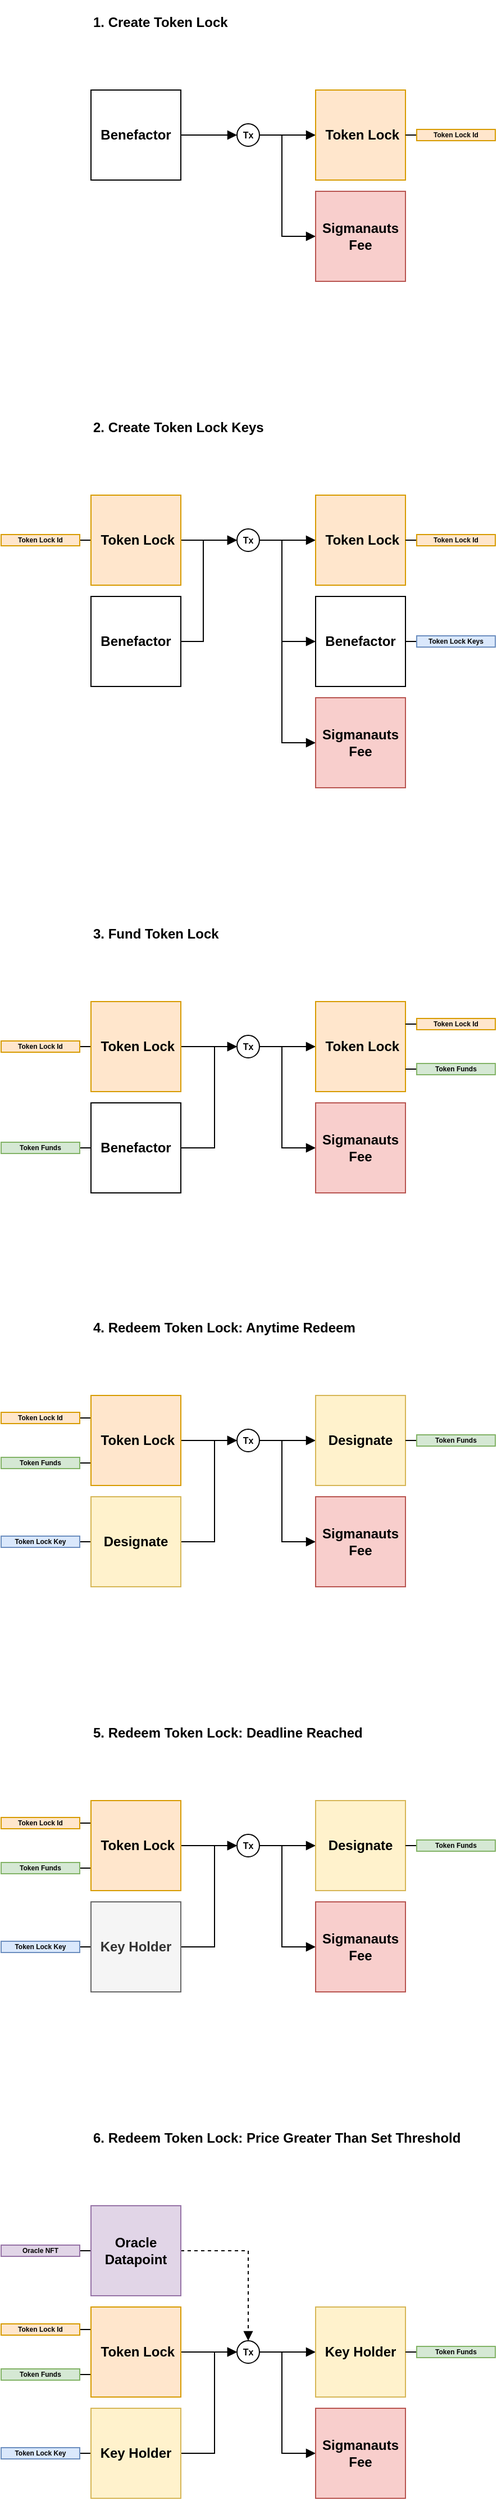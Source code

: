 <mxfile version="21.7.5" type="device">
  <diagram name="v1" id="09Bx-n4htauvKq4cqUK4">
    <mxGraphModel dx="1131" dy="697" grid="1" gridSize="10" guides="1" tooltips="1" connect="1" arrows="1" fold="1" page="1" pageScale="1" pageWidth="1100" pageHeight="850" math="0" shadow="0">
      <root>
        <mxCell id="0" />
        <mxCell id="1" parent="0" />
        <mxCell id="z9FmpwOvhVbVILPvB1TD-1" value="1. Create Token Lock" style="text;html=1;strokeColor=none;fillColor=none;align=left;verticalAlign=middle;whiteSpace=wrap;rounded=0;fontStyle=1" vertex="1" parent="1">
          <mxGeometry x="370" y="40" width="160" height="40" as="geometry" />
        </mxCell>
        <mxCell id="z9FmpwOvhVbVILPvB1TD-44" style="edgeStyle=orthogonalEdgeStyle;rounded=0;orthogonalLoop=1;jettySize=auto;html=1;endArrow=block;endFill=1;" edge="1" parent="1" source="z9FmpwOvhVbVILPvB1TD-41" target="z9FmpwOvhVbVILPvB1TD-42">
          <mxGeometry relative="1" as="geometry" />
        </mxCell>
        <mxCell id="z9FmpwOvhVbVILPvB1TD-41" value="Benefactor" style="whiteSpace=wrap;html=1;aspect=fixed;fontStyle=1;fontSize=12;" vertex="1" parent="1">
          <mxGeometry x="370" y="120" width="80" height="80" as="geometry" />
        </mxCell>
        <mxCell id="z9FmpwOvhVbVILPvB1TD-45" style="edgeStyle=orthogonalEdgeStyle;rounded=0;orthogonalLoop=1;jettySize=auto;html=1;exitX=1;exitY=0.5;exitDx=0;exitDy=0;endArrow=block;endFill=1;" edge="1" parent="1" source="z9FmpwOvhVbVILPvB1TD-42" target="z9FmpwOvhVbVILPvB1TD-43">
          <mxGeometry relative="1" as="geometry" />
        </mxCell>
        <mxCell id="z9FmpwOvhVbVILPvB1TD-51" style="edgeStyle=orthogonalEdgeStyle;rounded=0;orthogonalLoop=1;jettySize=auto;html=1;exitX=1;exitY=0.5;exitDx=0;exitDy=0;entryX=0;entryY=0.5;entryDx=0;entryDy=0;endArrow=block;endFill=1;" edge="1" parent="1" source="z9FmpwOvhVbVILPvB1TD-42" target="z9FmpwOvhVbVILPvB1TD-50">
          <mxGeometry relative="1" as="geometry">
            <Array as="points">
              <mxPoint x="540" y="160" />
              <mxPoint x="540" y="250" />
            </Array>
          </mxGeometry>
        </mxCell>
        <mxCell id="z9FmpwOvhVbVILPvB1TD-42" value="Tx" style="ellipse;whiteSpace=wrap;html=1;aspect=fixed;fontSize=8;fontStyle=1" vertex="1" parent="1">
          <mxGeometry x="500" y="150" width="20" height="20" as="geometry" />
        </mxCell>
        <mxCell id="z9FmpwOvhVbVILPvB1TD-43" value="&amp;nbsp;Token Lock" style="whiteSpace=wrap;html=1;aspect=fixed;fontSize=12;fillColor=#ffe6cc;strokeColor=#d79b00;fontStyle=1" vertex="1" parent="1">
          <mxGeometry x="570" y="120" width="80" height="80" as="geometry" />
        </mxCell>
        <mxCell id="z9FmpwOvhVbVILPvB1TD-65" style="edgeStyle=orthogonalEdgeStyle;rounded=0;orthogonalLoop=1;jettySize=auto;html=1;exitX=0;exitY=0.5;exitDx=0;exitDy=0;entryX=1;entryY=0.5;entryDx=0;entryDy=0;endArrow=none;endFill=0;" edge="1" parent="1" source="z9FmpwOvhVbVILPvB1TD-46" target="z9FmpwOvhVbVILPvB1TD-43">
          <mxGeometry relative="1" as="geometry" />
        </mxCell>
        <mxCell id="z9FmpwOvhVbVILPvB1TD-46" value="Token Lock Id" style="rounded=0;whiteSpace=wrap;html=1;fontSize=6;fillColor=#ffe6cc;strokeColor=#d79b00;fontStyle=1;" vertex="1" parent="1">
          <mxGeometry x="660" y="155" width="70" height="10" as="geometry" />
        </mxCell>
        <mxCell id="z9FmpwOvhVbVILPvB1TD-48" style="edgeStyle=orthogonalEdgeStyle;rounded=0;orthogonalLoop=1;jettySize=auto;html=1;exitX=0.5;exitY=1;exitDx=0;exitDy=0;" edge="1" parent="1" source="z9FmpwOvhVbVILPvB1TD-46" target="z9FmpwOvhVbVILPvB1TD-46">
          <mxGeometry relative="1" as="geometry" />
        </mxCell>
        <mxCell id="z9FmpwOvhVbVILPvB1TD-50" value="Sigmanauts Fee" style="whiteSpace=wrap;html=1;aspect=fixed;fontSize=12;fillColor=#f8cecc;strokeColor=#b85450;fontStyle=1" vertex="1" parent="1">
          <mxGeometry x="570" y="210" width="80" height="80" as="geometry" />
        </mxCell>
        <mxCell id="z9FmpwOvhVbVILPvB1TD-52" value="2. Create Token Lock Keys" style="text;html=1;strokeColor=none;fillColor=none;align=left;verticalAlign=middle;whiteSpace=wrap;rounded=0;fontStyle=1" vertex="1" parent="1">
          <mxGeometry x="370" y="400" width="160" height="40" as="geometry" />
        </mxCell>
        <mxCell id="z9FmpwOvhVbVILPvB1TD-53" style="edgeStyle=orthogonalEdgeStyle;rounded=0;orthogonalLoop=1;jettySize=auto;html=1;endArrow=block;endFill=1;entryX=0;entryY=0.5;entryDx=0;entryDy=0;" edge="1" parent="1" source="z9FmpwOvhVbVILPvB1TD-54" target="z9FmpwOvhVbVILPvB1TD-57">
          <mxGeometry relative="1" as="geometry">
            <Array as="points">
              <mxPoint x="470" y="610" />
              <mxPoint x="470" y="520" />
            </Array>
          </mxGeometry>
        </mxCell>
        <mxCell id="z9FmpwOvhVbVILPvB1TD-54" value="Benefactor" style="whiteSpace=wrap;html=1;aspect=fixed;fontStyle=1;fontSize=12;" vertex="1" parent="1">
          <mxGeometry x="370" y="570" width="80" height="80" as="geometry" />
        </mxCell>
        <mxCell id="z9FmpwOvhVbVILPvB1TD-55" style="edgeStyle=orthogonalEdgeStyle;rounded=0;orthogonalLoop=1;jettySize=auto;html=1;exitX=1;exitY=0.5;exitDx=0;exitDy=0;endArrow=block;endFill=1;" edge="1" parent="1" source="z9FmpwOvhVbVILPvB1TD-57" target="z9FmpwOvhVbVILPvB1TD-59">
          <mxGeometry relative="1" as="geometry" />
        </mxCell>
        <mxCell id="z9FmpwOvhVbVILPvB1TD-56" style="edgeStyle=orthogonalEdgeStyle;rounded=0;orthogonalLoop=1;jettySize=auto;html=1;exitX=1;exitY=0.5;exitDx=0;exitDy=0;entryX=0;entryY=0.5;entryDx=0;entryDy=0;endArrow=block;endFill=1;" edge="1" parent="1" source="z9FmpwOvhVbVILPvB1TD-57" target="z9FmpwOvhVbVILPvB1TD-62">
          <mxGeometry relative="1" as="geometry">
            <Array as="points">
              <mxPoint x="540" y="520" />
              <mxPoint x="540" y="700" />
            </Array>
          </mxGeometry>
        </mxCell>
        <mxCell id="z9FmpwOvhVbVILPvB1TD-96" style="edgeStyle=orthogonalEdgeStyle;rounded=0;orthogonalLoop=1;jettySize=auto;html=1;exitX=1;exitY=0.5;exitDx=0;exitDy=0;entryX=0;entryY=0.5;entryDx=0;entryDy=0;endArrow=block;endFill=1;" edge="1" parent="1" source="z9FmpwOvhVbVILPvB1TD-57" target="z9FmpwOvhVbVILPvB1TD-93">
          <mxGeometry relative="1" as="geometry">
            <Array as="points">
              <mxPoint x="540" y="520" />
              <mxPoint x="540" y="610" />
            </Array>
          </mxGeometry>
        </mxCell>
        <mxCell id="z9FmpwOvhVbVILPvB1TD-57" value="Tx" style="ellipse;whiteSpace=wrap;html=1;aspect=fixed;fontSize=8;fontStyle=1" vertex="1" parent="1">
          <mxGeometry x="500" y="510" width="20" height="20" as="geometry" />
        </mxCell>
        <mxCell id="z9FmpwOvhVbVILPvB1TD-59" value="&amp;nbsp;Token Lock" style="whiteSpace=wrap;html=1;aspect=fixed;fontSize=12;fillColor=#ffe6cc;strokeColor=#d79b00;fontStyle=1" vertex="1" parent="1">
          <mxGeometry x="570" y="480" width="80" height="80" as="geometry" />
        </mxCell>
        <mxCell id="z9FmpwOvhVbVILPvB1TD-61" style="edgeStyle=orthogonalEdgeStyle;rounded=0;orthogonalLoop=1;jettySize=auto;html=1;exitX=0.5;exitY=1;exitDx=0;exitDy=0;" edge="1" parent="1">
          <mxGeometry relative="1" as="geometry">
            <mxPoint x="695" y="525" as="sourcePoint" />
            <mxPoint x="695" y="525" as="targetPoint" />
          </mxGeometry>
        </mxCell>
        <mxCell id="z9FmpwOvhVbVILPvB1TD-62" value="Sigmanauts Fee" style="whiteSpace=wrap;html=1;aspect=fixed;fontSize=12;fillColor=#f8cecc;strokeColor=#b85450;fontStyle=1" vertex="1" parent="1">
          <mxGeometry x="570" y="660" width="80" height="80" as="geometry" />
        </mxCell>
        <mxCell id="z9FmpwOvhVbVILPvB1TD-68" style="edgeStyle=orthogonalEdgeStyle;rounded=0;orthogonalLoop=1;jettySize=auto;html=1;exitX=0;exitY=0.5;exitDx=0;exitDy=0;entryX=1;entryY=0.5;entryDx=0;entryDy=0;endArrow=none;endFill=0;" edge="1" parent="1" source="z9FmpwOvhVbVILPvB1TD-67" target="z9FmpwOvhVbVILPvB1TD-59">
          <mxGeometry relative="1" as="geometry" />
        </mxCell>
        <mxCell id="z9FmpwOvhVbVILPvB1TD-67" value="Token Lock Id" style="rounded=0;whiteSpace=wrap;html=1;fontSize=6;fillColor=#ffe6cc;strokeColor=#d79b00;fontStyle=1;" vertex="1" parent="1">
          <mxGeometry x="660" y="515" width="70" height="10" as="geometry" />
        </mxCell>
        <mxCell id="z9FmpwOvhVbVILPvB1TD-71" value="3. Fund Token Lock" style="text;html=1;strokeColor=none;fillColor=none;align=left;verticalAlign=middle;whiteSpace=wrap;rounded=0;fontStyle=1" vertex="1" parent="1">
          <mxGeometry x="370" y="850" width="310" height="40" as="geometry" />
        </mxCell>
        <mxCell id="z9FmpwOvhVbVILPvB1TD-72" style="edgeStyle=orthogonalEdgeStyle;rounded=0;orthogonalLoop=1;jettySize=auto;html=1;endArrow=block;endFill=1;entryX=0;entryY=0.5;entryDx=0;entryDy=0;" edge="1" parent="1" source="z9FmpwOvhVbVILPvB1TD-73" target="z9FmpwOvhVbVILPvB1TD-76">
          <mxGeometry relative="1" as="geometry">
            <Array as="points">
              <mxPoint x="480" y="1060" />
              <mxPoint x="480" y="970" />
            </Array>
          </mxGeometry>
        </mxCell>
        <mxCell id="z9FmpwOvhVbVILPvB1TD-124" style="edgeStyle=orthogonalEdgeStyle;rounded=0;orthogonalLoop=1;jettySize=auto;html=1;exitX=0;exitY=0.5;exitDx=0;exitDy=0;entryX=1;entryY=0.5;entryDx=0;entryDy=0;endArrow=none;endFill=0;" edge="1" parent="1" source="z9FmpwOvhVbVILPvB1TD-73" target="z9FmpwOvhVbVILPvB1TD-123">
          <mxGeometry relative="1" as="geometry" />
        </mxCell>
        <mxCell id="z9FmpwOvhVbVILPvB1TD-73" value="Benefactor" style="whiteSpace=wrap;html=1;aspect=fixed;fontStyle=1;fontSize=12;" vertex="1" parent="1">
          <mxGeometry x="370" y="1020" width="80" height="80" as="geometry" />
        </mxCell>
        <mxCell id="z9FmpwOvhVbVILPvB1TD-74" style="edgeStyle=orthogonalEdgeStyle;rounded=0;orthogonalLoop=1;jettySize=auto;html=1;exitX=1;exitY=0.5;exitDx=0;exitDy=0;endArrow=block;endFill=1;entryX=0;entryY=0.5;entryDx=0;entryDy=0;" edge="1" parent="1" source="z9FmpwOvhVbVILPvB1TD-76" target="z9FmpwOvhVbVILPvB1TD-157">
          <mxGeometry relative="1" as="geometry">
            <mxPoint x="570.0" y="970" as="targetPoint" />
          </mxGeometry>
        </mxCell>
        <mxCell id="z9FmpwOvhVbVILPvB1TD-75" style="edgeStyle=orthogonalEdgeStyle;rounded=0;orthogonalLoop=1;jettySize=auto;html=1;exitX=1;exitY=0.5;exitDx=0;exitDy=0;entryX=0;entryY=0.5;entryDx=0;entryDy=0;endArrow=block;endFill=1;" edge="1" parent="1" source="z9FmpwOvhVbVILPvB1TD-76" target="z9FmpwOvhVbVILPvB1TD-79">
          <mxGeometry relative="1" as="geometry">
            <Array as="points">
              <mxPoint x="540" y="970" />
              <mxPoint x="540" y="1060" />
            </Array>
          </mxGeometry>
        </mxCell>
        <mxCell id="z9FmpwOvhVbVILPvB1TD-76" value="Tx" style="ellipse;whiteSpace=wrap;html=1;aspect=fixed;fontSize=8;fontStyle=1" vertex="1" parent="1">
          <mxGeometry x="500" y="960" width="20" height="20" as="geometry" />
        </mxCell>
        <mxCell id="z9FmpwOvhVbVILPvB1TD-79" value="Sigmanauts Fee" style="whiteSpace=wrap;html=1;aspect=fixed;fontSize=12;fillColor=#f8cecc;strokeColor=#b85450;fontStyle=1" vertex="1" parent="1">
          <mxGeometry x="570" y="1020" width="80" height="80" as="geometry" />
        </mxCell>
        <mxCell id="z9FmpwOvhVbVILPvB1TD-90" style="edgeStyle=orthogonalEdgeStyle;rounded=0;orthogonalLoop=1;jettySize=auto;html=1;exitX=0;exitY=0.5;exitDx=0;exitDy=0;entryX=1;entryY=0.5;entryDx=0;entryDy=0;endArrow=none;endFill=0;" edge="1" parent="1" source="z9FmpwOvhVbVILPvB1TD-84" target="z9FmpwOvhVbVILPvB1TD-87">
          <mxGeometry relative="1" as="geometry" />
        </mxCell>
        <mxCell id="z9FmpwOvhVbVILPvB1TD-91" style="edgeStyle=orthogonalEdgeStyle;rounded=0;orthogonalLoop=1;jettySize=auto;html=1;exitX=1;exitY=0.5;exitDx=0;exitDy=0;entryX=0;entryY=0.5;entryDx=0;entryDy=0;endArrow=block;endFill=1;" edge="1" parent="1" source="z9FmpwOvhVbVILPvB1TD-84" target="z9FmpwOvhVbVILPvB1TD-57">
          <mxGeometry relative="1" as="geometry" />
        </mxCell>
        <mxCell id="z9FmpwOvhVbVILPvB1TD-84" value="&amp;nbsp;Token Lock" style="whiteSpace=wrap;html=1;aspect=fixed;fontSize=12;fillColor=#ffe6cc;strokeColor=#d79b00;fontStyle=1" vertex="1" parent="1">
          <mxGeometry x="370" y="480" width="80" height="80" as="geometry" />
        </mxCell>
        <mxCell id="z9FmpwOvhVbVILPvB1TD-85" style="edgeStyle=orthogonalEdgeStyle;rounded=0;orthogonalLoop=1;jettySize=auto;html=1;exitX=0.5;exitY=1;exitDx=0;exitDy=0;" edge="1" parent="1">
          <mxGeometry relative="1" as="geometry">
            <mxPoint x="495" y="525" as="sourcePoint" />
            <mxPoint x="495" y="525" as="targetPoint" />
          </mxGeometry>
        </mxCell>
        <mxCell id="z9FmpwOvhVbVILPvB1TD-87" value="Token Lock Id" style="rounded=0;whiteSpace=wrap;html=1;fontSize=6;fillColor=#ffe6cc;strokeColor=#d79b00;fontStyle=1;" vertex="1" parent="1">
          <mxGeometry x="290" y="515" width="70" height="10" as="geometry" />
        </mxCell>
        <mxCell id="z9FmpwOvhVbVILPvB1TD-95" style="edgeStyle=orthogonalEdgeStyle;rounded=0;orthogonalLoop=1;jettySize=auto;html=1;exitX=1;exitY=0.5;exitDx=0;exitDy=0;entryX=0;entryY=0.5;entryDx=0;entryDy=0;endArrow=none;endFill=0;" edge="1" parent="1" source="z9FmpwOvhVbVILPvB1TD-93" target="z9FmpwOvhVbVILPvB1TD-94">
          <mxGeometry relative="1" as="geometry" />
        </mxCell>
        <mxCell id="z9FmpwOvhVbVILPvB1TD-93" value="Benefactor" style="whiteSpace=wrap;html=1;aspect=fixed;fontStyle=1;fontSize=12;" vertex="1" parent="1">
          <mxGeometry x="570" y="570" width="80" height="80" as="geometry" />
        </mxCell>
        <mxCell id="z9FmpwOvhVbVILPvB1TD-94" value="Token Lock Keys" style="rounded=0;whiteSpace=wrap;html=1;fontSize=6;fillColor=#dae8fc;strokeColor=#6c8ebf;fontStyle=1;" vertex="1" parent="1">
          <mxGeometry x="660" y="605" width="70" height="10" as="geometry" />
        </mxCell>
        <mxCell id="z9FmpwOvhVbVILPvB1TD-123" value="Token Funds" style="rounded=0;whiteSpace=wrap;html=1;fontSize=6;fillColor=#d5e8d4;strokeColor=#82b366;fontStyle=1;" vertex="1" parent="1">
          <mxGeometry x="290" y="1055" width="70" height="10" as="geometry" />
        </mxCell>
        <mxCell id="z9FmpwOvhVbVILPvB1TD-126" value="4. Redeem Token Lock: Anytime Redeem" style="text;html=1;strokeColor=none;fillColor=none;align=left;verticalAlign=middle;whiteSpace=wrap;rounded=0;fontStyle=1" vertex="1" parent="1">
          <mxGeometry x="370" y="1200" width="310" height="40" as="geometry" />
        </mxCell>
        <mxCell id="z9FmpwOvhVbVILPvB1TD-127" style="edgeStyle=orthogonalEdgeStyle;rounded=0;orthogonalLoop=1;jettySize=auto;html=1;endArrow=block;endFill=1;entryX=0;entryY=0.5;entryDx=0;entryDy=0;" edge="1" parent="1" source="z9FmpwOvhVbVILPvB1TD-129" target="z9FmpwOvhVbVILPvB1TD-132">
          <mxGeometry relative="1" as="geometry">
            <Array as="points">
              <mxPoint x="480" y="1410" />
              <mxPoint x="480" y="1320" />
            </Array>
          </mxGeometry>
        </mxCell>
        <mxCell id="z9FmpwOvhVbVILPvB1TD-128" style="edgeStyle=orthogonalEdgeStyle;rounded=0;orthogonalLoop=1;jettySize=auto;html=1;exitX=0;exitY=0.5;exitDx=0;exitDy=0;entryX=1;entryY=0.5;entryDx=0;entryDy=0;endArrow=none;endFill=0;" edge="1" parent="1" source="z9FmpwOvhVbVILPvB1TD-129" target="z9FmpwOvhVbVILPvB1TD-151">
          <mxGeometry relative="1" as="geometry" />
        </mxCell>
        <mxCell id="z9FmpwOvhVbVILPvB1TD-129" value="Designate" style="whiteSpace=wrap;html=1;aspect=fixed;fontStyle=1;fontSize=12;fillColor=#fff2cc;strokeColor=#d6b656;" vertex="1" parent="1">
          <mxGeometry x="370" y="1370" width="80" height="80" as="geometry" />
        </mxCell>
        <mxCell id="z9FmpwOvhVbVILPvB1TD-130" style="edgeStyle=orthogonalEdgeStyle;rounded=0;orthogonalLoop=1;jettySize=auto;html=1;exitX=1;exitY=0.5;exitDx=0;exitDy=0;endArrow=block;endFill=1;" edge="1" parent="1" source="z9FmpwOvhVbVILPvB1TD-132" target="z9FmpwOvhVbVILPvB1TD-133">
          <mxGeometry relative="1" as="geometry" />
        </mxCell>
        <mxCell id="z9FmpwOvhVbVILPvB1TD-131" style="edgeStyle=orthogonalEdgeStyle;rounded=0;orthogonalLoop=1;jettySize=auto;html=1;exitX=1;exitY=0.5;exitDx=0;exitDy=0;entryX=0;entryY=0.5;entryDx=0;entryDy=0;endArrow=block;endFill=1;" edge="1" parent="1" source="z9FmpwOvhVbVILPvB1TD-132" target="z9FmpwOvhVbVILPvB1TD-135">
          <mxGeometry relative="1" as="geometry">
            <Array as="points">
              <mxPoint x="540" y="1320" />
              <mxPoint x="540" y="1410" />
            </Array>
          </mxGeometry>
        </mxCell>
        <mxCell id="z9FmpwOvhVbVILPvB1TD-132" value="Tx" style="ellipse;whiteSpace=wrap;html=1;aspect=fixed;fontSize=8;fontStyle=1" vertex="1" parent="1">
          <mxGeometry x="500" y="1310" width="20" height="20" as="geometry" />
        </mxCell>
        <mxCell id="z9FmpwOvhVbVILPvB1TD-133" value="Designate" style="whiteSpace=wrap;html=1;aspect=fixed;fontSize=12;fontStyle=1;fillColor=#fff2cc;strokeColor=#d6b656;" vertex="1" parent="1">
          <mxGeometry x="570" y="1280" width="80" height="80" as="geometry" />
        </mxCell>
        <mxCell id="z9FmpwOvhVbVILPvB1TD-134" style="edgeStyle=orthogonalEdgeStyle;rounded=0;orthogonalLoop=1;jettySize=auto;html=1;exitX=0.5;exitY=1;exitDx=0;exitDy=0;" edge="1" parent="1">
          <mxGeometry relative="1" as="geometry">
            <mxPoint x="695" y="1325" as="sourcePoint" />
            <mxPoint x="695" y="1325" as="targetPoint" />
          </mxGeometry>
        </mxCell>
        <mxCell id="z9FmpwOvhVbVILPvB1TD-135" value="Sigmanauts Fee" style="whiteSpace=wrap;html=1;aspect=fixed;fontSize=12;fillColor=#f8cecc;strokeColor=#b85450;fontStyle=1" vertex="1" parent="1">
          <mxGeometry x="570" y="1370" width="80" height="80" as="geometry" />
        </mxCell>
        <mxCell id="z9FmpwOvhVbVILPvB1TD-136" style="edgeStyle=orthogonalEdgeStyle;rounded=0;orthogonalLoop=1;jettySize=auto;html=1;exitX=0;exitY=0.5;exitDx=0;exitDy=0;entryX=1;entryY=0.5;entryDx=0;entryDy=0;endArrow=none;endFill=0;" edge="1" parent="1" source="z9FmpwOvhVbVILPvB1TD-137" target="z9FmpwOvhVbVILPvB1TD-133">
          <mxGeometry relative="1" as="geometry" />
        </mxCell>
        <mxCell id="z9FmpwOvhVbVILPvB1TD-137" value="Token Funds" style="rounded=0;whiteSpace=wrap;html=1;fontSize=6;fillColor=#d5e8d4;strokeColor=#82b366;fontStyle=1;" vertex="1" parent="1">
          <mxGeometry x="660" y="1315" width="70" height="10" as="geometry" />
        </mxCell>
        <mxCell id="z9FmpwOvhVbVILPvB1TD-151" value="Token Lock Key" style="rounded=0;whiteSpace=wrap;html=1;fontSize=6;fillColor=#dae8fc;strokeColor=#6c8ebf;fontStyle=1;" vertex="1" parent="1">
          <mxGeometry x="290" y="1405" width="70" height="10" as="geometry" />
        </mxCell>
        <mxCell id="z9FmpwOvhVbVILPvB1TD-157" value="&amp;nbsp;Token Lock" style="whiteSpace=wrap;html=1;aspect=fixed;fontSize=12;fillColor=#ffe6cc;strokeColor=#d79b00;fontStyle=1" vertex="1" parent="1">
          <mxGeometry x="570" y="930" width="80" height="80" as="geometry" />
        </mxCell>
        <mxCell id="z9FmpwOvhVbVILPvB1TD-158" style="edgeStyle=orthogonalEdgeStyle;rounded=0;orthogonalLoop=1;jettySize=auto;html=1;exitX=0.5;exitY=1;exitDx=0;exitDy=0;" edge="1" parent="1">
          <mxGeometry relative="1" as="geometry">
            <mxPoint x="695" y="975" as="sourcePoint" />
            <mxPoint x="695" y="975" as="targetPoint" />
          </mxGeometry>
        </mxCell>
        <mxCell id="z9FmpwOvhVbVILPvB1TD-159" style="edgeStyle=orthogonalEdgeStyle;rounded=0;orthogonalLoop=1;jettySize=auto;html=1;exitX=0;exitY=0.5;exitDx=0;exitDy=0;entryX=1;entryY=0.25;entryDx=0;entryDy=0;endArrow=none;endFill=0;" edge="1" parent="1" source="z9FmpwOvhVbVILPvB1TD-160" target="z9FmpwOvhVbVILPvB1TD-157">
          <mxGeometry relative="1" as="geometry" />
        </mxCell>
        <mxCell id="z9FmpwOvhVbVILPvB1TD-160" value="Token Lock Id" style="rounded=0;whiteSpace=wrap;html=1;fontSize=6;fillColor=#ffe6cc;strokeColor=#d79b00;fontStyle=1;" vertex="1" parent="1">
          <mxGeometry x="660" y="945" width="70" height="10" as="geometry" />
        </mxCell>
        <mxCell id="z9FmpwOvhVbVILPvB1TD-161" style="edgeStyle=orthogonalEdgeStyle;rounded=0;orthogonalLoop=1;jettySize=auto;html=1;exitX=0;exitY=0.5;exitDx=0;exitDy=0;entryX=1;entryY=0.75;entryDx=0;entryDy=0;endArrow=none;endFill=0;" edge="1" parent="1" source="z9FmpwOvhVbVILPvB1TD-162" target="z9FmpwOvhVbVILPvB1TD-157">
          <mxGeometry relative="1" as="geometry" />
        </mxCell>
        <mxCell id="z9FmpwOvhVbVILPvB1TD-162" value="Token Funds" style="rounded=0;whiteSpace=wrap;html=1;fontSize=6;fillColor=#d5e8d4;strokeColor=#82b366;fontStyle=1;" vertex="1" parent="1">
          <mxGeometry x="660" y="985" width="70" height="10" as="geometry" />
        </mxCell>
        <mxCell id="z9FmpwOvhVbVILPvB1TD-171" style="edgeStyle=orthogonalEdgeStyle;rounded=0;orthogonalLoop=1;jettySize=auto;html=1;exitX=0;exitY=0.25;exitDx=0;exitDy=0;entryX=1;entryY=0.5;entryDx=0;entryDy=0;endArrow=none;endFill=0;" edge="1" parent="1" source="z9FmpwOvhVbVILPvB1TD-165" target="z9FmpwOvhVbVILPvB1TD-168">
          <mxGeometry relative="1" as="geometry" />
        </mxCell>
        <mxCell id="z9FmpwOvhVbVILPvB1TD-172" style="edgeStyle=orthogonalEdgeStyle;rounded=0;orthogonalLoop=1;jettySize=auto;html=1;exitX=0;exitY=0.75;exitDx=0;exitDy=0;entryX=1;entryY=0.5;entryDx=0;entryDy=0;endArrow=none;endFill=0;" edge="1" parent="1" source="z9FmpwOvhVbVILPvB1TD-165" target="z9FmpwOvhVbVILPvB1TD-170">
          <mxGeometry relative="1" as="geometry" />
        </mxCell>
        <mxCell id="z9FmpwOvhVbVILPvB1TD-175" style="edgeStyle=orthogonalEdgeStyle;rounded=0;orthogonalLoop=1;jettySize=auto;html=1;exitX=1;exitY=0.5;exitDx=0;exitDy=0;entryX=0;entryY=0.5;entryDx=0;entryDy=0;endArrow=block;endFill=1;" edge="1" parent="1" source="z9FmpwOvhVbVILPvB1TD-165" target="z9FmpwOvhVbVILPvB1TD-132">
          <mxGeometry relative="1" as="geometry" />
        </mxCell>
        <mxCell id="z9FmpwOvhVbVILPvB1TD-165" value="&amp;nbsp;Token Lock" style="whiteSpace=wrap;html=1;aspect=fixed;fontSize=12;fillColor=#ffe6cc;strokeColor=#d79b00;fontStyle=1" vertex="1" parent="1">
          <mxGeometry x="370" y="1280" width="80" height="80" as="geometry" />
        </mxCell>
        <mxCell id="z9FmpwOvhVbVILPvB1TD-166" style="edgeStyle=orthogonalEdgeStyle;rounded=0;orthogonalLoop=1;jettySize=auto;html=1;exitX=0.5;exitY=1;exitDx=0;exitDy=0;" edge="1" parent="1">
          <mxGeometry relative="1" as="geometry">
            <mxPoint x="325" y="1325" as="sourcePoint" />
            <mxPoint x="325" y="1325" as="targetPoint" />
          </mxGeometry>
        </mxCell>
        <mxCell id="z9FmpwOvhVbVILPvB1TD-168" value="Token Lock Id" style="rounded=0;whiteSpace=wrap;html=1;fontSize=6;fillColor=#ffe6cc;strokeColor=#d79b00;fontStyle=1;" vertex="1" parent="1">
          <mxGeometry x="290" y="1295" width="70" height="10" as="geometry" />
        </mxCell>
        <mxCell id="z9FmpwOvhVbVILPvB1TD-170" value="Token Funds" style="rounded=0;whiteSpace=wrap;html=1;fontSize=6;fillColor=#d5e8d4;strokeColor=#82b366;fontStyle=1;" vertex="1" parent="1">
          <mxGeometry x="290" y="1335" width="70" height="10" as="geometry" />
        </mxCell>
        <mxCell id="z9FmpwOvhVbVILPvB1TD-196" value="5. Redeem Token Lock: Deadline Reached" style="text;html=1;strokeColor=none;fillColor=none;align=left;verticalAlign=middle;whiteSpace=wrap;rounded=0;fontStyle=1" vertex="1" parent="1">
          <mxGeometry x="370" y="1560" width="310" height="40" as="geometry" />
        </mxCell>
        <mxCell id="z9FmpwOvhVbVILPvB1TD-197" style="edgeStyle=orthogonalEdgeStyle;rounded=0;orthogonalLoop=1;jettySize=auto;html=1;endArrow=block;endFill=1;entryX=0;entryY=0.5;entryDx=0;entryDy=0;" edge="1" parent="1" source="z9FmpwOvhVbVILPvB1TD-199" target="z9FmpwOvhVbVILPvB1TD-202">
          <mxGeometry relative="1" as="geometry">
            <Array as="points">
              <mxPoint x="480" y="1770" />
              <mxPoint x="480" y="1680" />
            </Array>
          </mxGeometry>
        </mxCell>
        <mxCell id="z9FmpwOvhVbVILPvB1TD-198" style="edgeStyle=orthogonalEdgeStyle;rounded=0;orthogonalLoop=1;jettySize=auto;html=1;exitX=0;exitY=0.5;exitDx=0;exitDy=0;entryX=1;entryY=0.5;entryDx=0;entryDy=0;endArrow=none;endFill=0;" edge="1" parent="1" source="z9FmpwOvhVbVILPvB1TD-199" target="z9FmpwOvhVbVILPvB1TD-208">
          <mxGeometry relative="1" as="geometry" />
        </mxCell>
        <mxCell id="z9FmpwOvhVbVILPvB1TD-199" value="Key Holder" style="whiteSpace=wrap;html=1;aspect=fixed;fontStyle=1;fontSize=12;fillColor=#f5f5f5;strokeColor=#666666;fontColor=#333333;" vertex="1" parent="1">
          <mxGeometry x="370" y="1730" width="80" height="80" as="geometry" />
        </mxCell>
        <mxCell id="z9FmpwOvhVbVILPvB1TD-200" style="edgeStyle=orthogonalEdgeStyle;rounded=0;orthogonalLoop=1;jettySize=auto;html=1;exitX=1;exitY=0.5;exitDx=0;exitDy=0;endArrow=block;endFill=1;" edge="1" parent="1" source="z9FmpwOvhVbVILPvB1TD-202" target="z9FmpwOvhVbVILPvB1TD-203">
          <mxGeometry relative="1" as="geometry" />
        </mxCell>
        <mxCell id="z9FmpwOvhVbVILPvB1TD-201" style="edgeStyle=orthogonalEdgeStyle;rounded=0;orthogonalLoop=1;jettySize=auto;html=1;exitX=1;exitY=0.5;exitDx=0;exitDy=0;entryX=0;entryY=0.5;entryDx=0;entryDy=0;endArrow=block;endFill=1;" edge="1" parent="1" source="z9FmpwOvhVbVILPvB1TD-202" target="z9FmpwOvhVbVILPvB1TD-205">
          <mxGeometry relative="1" as="geometry">
            <Array as="points">
              <mxPoint x="540" y="1680" />
              <mxPoint x="540" y="1770" />
            </Array>
          </mxGeometry>
        </mxCell>
        <mxCell id="z9FmpwOvhVbVILPvB1TD-202" value="Tx" style="ellipse;whiteSpace=wrap;html=1;aspect=fixed;fontSize=8;fontStyle=1" vertex="1" parent="1">
          <mxGeometry x="500" y="1670" width="20" height="20" as="geometry" />
        </mxCell>
        <mxCell id="z9FmpwOvhVbVILPvB1TD-203" value="Designate" style="whiteSpace=wrap;html=1;aspect=fixed;fontSize=12;fontStyle=1;fillColor=#fff2cc;strokeColor=#d6b656;" vertex="1" parent="1">
          <mxGeometry x="570" y="1640" width="80" height="80" as="geometry" />
        </mxCell>
        <mxCell id="z9FmpwOvhVbVILPvB1TD-204" style="edgeStyle=orthogonalEdgeStyle;rounded=0;orthogonalLoop=1;jettySize=auto;html=1;exitX=0.5;exitY=1;exitDx=0;exitDy=0;" edge="1" parent="1">
          <mxGeometry relative="1" as="geometry">
            <mxPoint x="695" y="1685" as="sourcePoint" />
            <mxPoint x="695" y="1685" as="targetPoint" />
          </mxGeometry>
        </mxCell>
        <mxCell id="z9FmpwOvhVbVILPvB1TD-205" value="Sigmanauts Fee" style="whiteSpace=wrap;html=1;aspect=fixed;fontSize=12;fillColor=#f8cecc;strokeColor=#b85450;fontStyle=1" vertex="1" parent="1">
          <mxGeometry x="570" y="1730" width="80" height="80" as="geometry" />
        </mxCell>
        <mxCell id="z9FmpwOvhVbVILPvB1TD-206" style="edgeStyle=orthogonalEdgeStyle;rounded=0;orthogonalLoop=1;jettySize=auto;html=1;exitX=0;exitY=0.5;exitDx=0;exitDy=0;entryX=1;entryY=0.5;entryDx=0;entryDy=0;endArrow=none;endFill=0;" edge="1" parent="1" source="z9FmpwOvhVbVILPvB1TD-207" target="z9FmpwOvhVbVILPvB1TD-203">
          <mxGeometry relative="1" as="geometry" />
        </mxCell>
        <mxCell id="z9FmpwOvhVbVILPvB1TD-207" value="Token Funds" style="rounded=0;whiteSpace=wrap;html=1;fontSize=6;fillColor=#d5e8d4;strokeColor=#82b366;fontStyle=1;" vertex="1" parent="1">
          <mxGeometry x="660" y="1675" width="70" height="10" as="geometry" />
        </mxCell>
        <mxCell id="z9FmpwOvhVbVILPvB1TD-208" value="Token Lock Key" style="rounded=0;whiteSpace=wrap;html=1;fontSize=6;fillColor=#dae8fc;strokeColor=#6c8ebf;fontStyle=1;" vertex="1" parent="1">
          <mxGeometry x="290" y="1765" width="70" height="10" as="geometry" />
        </mxCell>
        <mxCell id="z9FmpwOvhVbVILPvB1TD-209" style="edgeStyle=orthogonalEdgeStyle;rounded=0;orthogonalLoop=1;jettySize=auto;html=1;exitX=0;exitY=0.25;exitDx=0;exitDy=0;entryX=1;entryY=0.5;entryDx=0;entryDy=0;endArrow=none;endFill=0;" edge="1" parent="1" source="z9FmpwOvhVbVILPvB1TD-212" target="z9FmpwOvhVbVILPvB1TD-214">
          <mxGeometry relative="1" as="geometry" />
        </mxCell>
        <mxCell id="z9FmpwOvhVbVILPvB1TD-210" style="edgeStyle=orthogonalEdgeStyle;rounded=0;orthogonalLoop=1;jettySize=auto;html=1;exitX=0;exitY=0.75;exitDx=0;exitDy=0;entryX=1;entryY=0.5;entryDx=0;entryDy=0;endArrow=none;endFill=0;" edge="1" parent="1" source="z9FmpwOvhVbVILPvB1TD-212" target="z9FmpwOvhVbVILPvB1TD-215">
          <mxGeometry relative="1" as="geometry" />
        </mxCell>
        <mxCell id="z9FmpwOvhVbVILPvB1TD-211" style="edgeStyle=orthogonalEdgeStyle;rounded=0;orthogonalLoop=1;jettySize=auto;html=1;exitX=1;exitY=0.5;exitDx=0;exitDy=0;entryX=0;entryY=0.5;entryDx=0;entryDy=0;endArrow=block;endFill=1;" edge="1" parent="1" source="z9FmpwOvhVbVILPvB1TD-212" target="z9FmpwOvhVbVILPvB1TD-202">
          <mxGeometry relative="1" as="geometry" />
        </mxCell>
        <mxCell id="z9FmpwOvhVbVILPvB1TD-212" value="&amp;nbsp;Token Lock" style="whiteSpace=wrap;html=1;aspect=fixed;fontSize=12;fillColor=#ffe6cc;strokeColor=#d79b00;fontStyle=1" vertex="1" parent="1">
          <mxGeometry x="370" y="1640" width="80" height="80" as="geometry" />
        </mxCell>
        <mxCell id="z9FmpwOvhVbVILPvB1TD-213" style="edgeStyle=orthogonalEdgeStyle;rounded=0;orthogonalLoop=1;jettySize=auto;html=1;exitX=0.5;exitY=1;exitDx=0;exitDy=0;" edge="1" parent="1">
          <mxGeometry relative="1" as="geometry">
            <mxPoint x="325" y="1685" as="sourcePoint" />
            <mxPoint x="325" y="1685" as="targetPoint" />
          </mxGeometry>
        </mxCell>
        <mxCell id="z9FmpwOvhVbVILPvB1TD-214" value="Token Lock Id" style="rounded=0;whiteSpace=wrap;html=1;fontSize=6;fillColor=#ffe6cc;strokeColor=#d79b00;fontStyle=1;" vertex="1" parent="1">
          <mxGeometry x="290" y="1655" width="70" height="10" as="geometry" />
        </mxCell>
        <mxCell id="z9FmpwOvhVbVILPvB1TD-215" value="Token Funds" style="rounded=0;whiteSpace=wrap;html=1;fontSize=6;fillColor=#d5e8d4;strokeColor=#82b366;fontStyle=1;" vertex="1" parent="1">
          <mxGeometry x="290" y="1695" width="70" height="10" as="geometry" />
        </mxCell>
        <mxCell id="z9FmpwOvhVbVILPvB1TD-216" value="6. Redeem Token Lock: Price Greater Than Set Threshold" style="text;html=1;strokeColor=none;fillColor=none;align=left;verticalAlign=middle;whiteSpace=wrap;rounded=0;fontStyle=1" vertex="1" parent="1">
          <mxGeometry x="370" y="1920" width="350" height="40" as="geometry" />
        </mxCell>
        <mxCell id="z9FmpwOvhVbVILPvB1TD-217" style="edgeStyle=orthogonalEdgeStyle;rounded=0;orthogonalLoop=1;jettySize=auto;html=1;endArrow=block;endFill=1;entryX=0;entryY=0.5;entryDx=0;entryDy=0;" edge="1" parent="1" source="z9FmpwOvhVbVILPvB1TD-219" target="z9FmpwOvhVbVILPvB1TD-222">
          <mxGeometry relative="1" as="geometry">
            <Array as="points">
              <mxPoint x="480" y="2220" />
              <mxPoint x="480" y="2130" />
            </Array>
          </mxGeometry>
        </mxCell>
        <mxCell id="z9FmpwOvhVbVILPvB1TD-218" style="edgeStyle=orthogonalEdgeStyle;rounded=0;orthogonalLoop=1;jettySize=auto;html=1;exitX=0;exitY=0.5;exitDx=0;exitDy=0;entryX=1;entryY=0.5;entryDx=0;entryDy=0;endArrow=none;endFill=0;" edge="1" parent="1" source="z9FmpwOvhVbVILPvB1TD-219" target="z9FmpwOvhVbVILPvB1TD-228">
          <mxGeometry relative="1" as="geometry" />
        </mxCell>
        <mxCell id="z9FmpwOvhVbVILPvB1TD-219" value="Key Holder" style="whiteSpace=wrap;html=1;aspect=fixed;fontStyle=1;fontSize=12;fillColor=#fff2cc;strokeColor=#d6b656;" vertex="1" parent="1">
          <mxGeometry x="370" y="2180" width="80" height="80" as="geometry" />
        </mxCell>
        <mxCell id="z9FmpwOvhVbVILPvB1TD-220" style="edgeStyle=orthogonalEdgeStyle;rounded=0;orthogonalLoop=1;jettySize=auto;html=1;exitX=1;exitY=0.5;exitDx=0;exitDy=0;endArrow=block;endFill=1;" edge="1" parent="1" source="z9FmpwOvhVbVILPvB1TD-222" target="z9FmpwOvhVbVILPvB1TD-223">
          <mxGeometry relative="1" as="geometry" />
        </mxCell>
        <mxCell id="z9FmpwOvhVbVILPvB1TD-221" style="edgeStyle=orthogonalEdgeStyle;rounded=0;orthogonalLoop=1;jettySize=auto;html=1;exitX=1;exitY=0.5;exitDx=0;exitDy=0;entryX=0;entryY=0.5;entryDx=0;entryDy=0;endArrow=block;endFill=1;" edge="1" parent="1" source="z9FmpwOvhVbVILPvB1TD-222" target="z9FmpwOvhVbVILPvB1TD-225">
          <mxGeometry relative="1" as="geometry">
            <Array as="points">
              <mxPoint x="540" y="2130" />
              <mxPoint x="540" y="2220" />
            </Array>
          </mxGeometry>
        </mxCell>
        <mxCell id="z9FmpwOvhVbVILPvB1TD-222" value="Tx" style="ellipse;whiteSpace=wrap;html=1;aspect=fixed;fontSize=8;fontStyle=1" vertex="1" parent="1">
          <mxGeometry x="500" y="2120" width="20" height="20" as="geometry" />
        </mxCell>
        <mxCell id="z9FmpwOvhVbVILPvB1TD-223" value="Key Holder" style="whiteSpace=wrap;html=1;aspect=fixed;fontSize=12;fontStyle=1;fillColor=#fff2cc;strokeColor=#d6b656;" vertex="1" parent="1">
          <mxGeometry x="570" y="2090" width="80" height="80" as="geometry" />
        </mxCell>
        <mxCell id="z9FmpwOvhVbVILPvB1TD-224" style="edgeStyle=orthogonalEdgeStyle;rounded=0;orthogonalLoop=1;jettySize=auto;html=1;exitX=0.5;exitY=1;exitDx=0;exitDy=0;" edge="1" parent="1">
          <mxGeometry relative="1" as="geometry">
            <mxPoint x="695" y="2135" as="sourcePoint" />
            <mxPoint x="695" y="2135" as="targetPoint" />
          </mxGeometry>
        </mxCell>
        <mxCell id="z9FmpwOvhVbVILPvB1TD-225" value="Sigmanauts Fee" style="whiteSpace=wrap;html=1;aspect=fixed;fontSize=12;fillColor=#f8cecc;strokeColor=#b85450;fontStyle=1" vertex="1" parent="1">
          <mxGeometry x="570" y="2180" width="80" height="80" as="geometry" />
        </mxCell>
        <mxCell id="z9FmpwOvhVbVILPvB1TD-226" style="edgeStyle=orthogonalEdgeStyle;rounded=0;orthogonalLoop=1;jettySize=auto;html=1;exitX=0;exitY=0.5;exitDx=0;exitDy=0;entryX=1;entryY=0.5;entryDx=0;entryDy=0;endArrow=none;endFill=0;" edge="1" parent="1" source="z9FmpwOvhVbVILPvB1TD-227" target="z9FmpwOvhVbVILPvB1TD-223">
          <mxGeometry relative="1" as="geometry" />
        </mxCell>
        <mxCell id="z9FmpwOvhVbVILPvB1TD-227" value="Token Funds" style="rounded=0;whiteSpace=wrap;html=1;fontSize=6;fillColor=#d5e8d4;strokeColor=#82b366;fontStyle=1;" vertex="1" parent="1">
          <mxGeometry x="660" y="2125" width="70" height="10" as="geometry" />
        </mxCell>
        <mxCell id="z9FmpwOvhVbVILPvB1TD-228" value="Token Lock Key" style="rounded=0;whiteSpace=wrap;html=1;fontSize=6;fillColor=#dae8fc;strokeColor=#6c8ebf;fontStyle=1;" vertex="1" parent="1">
          <mxGeometry x="290" y="2215" width="70" height="10" as="geometry" />
        </mxCell>
        <mxCell id="z9FmpwOvhVbVILPvB1TD-229" style="edgeStyle=orthogonalEdgeStyle;rounded=0;orthogonalLoop=1;jettySize=auto;html=1;exitX=0;exitY=0.25;exitDx=0;exitDy=0;entryX=1;entryY=0.5;entryDx=0;entryDy=0;endArrow=none;endFill=0;" edge="1" parent="1" source="z9FmpwOvhVbVILPvB1TD-232" target="z9FmpwOvhVbVILPvB1TD-234">
          <mxGeometry relative="1" as="geometry" />
        </mxCell>
        <mxCell id="z9FmpwOvhVbVILPvB1TD-230" style="edgeStyle=orthogonalEdgeStyle;rounded=0;orthogonalLoop=1;jettySize=auto;html=1;exitX=0;exitY=0.75;exitDx=0;exitDy=0;entryX=1;entryY=0.5;entryDx=0;entryDy=0;endArrow=none;endFill=0;" edge="1" parent="1" source="z9FmpwOvhVbVILPvB1TD-232" target="z9FmpwOvhVbVILPvB1TD-235">
          <mxGeometry relative="1" as="geometry" />
        </mxCell>
        <mxCell id="z9FmpwOvhVbVILPvB1TD-231" style="edgeStyle=orthogonalEdgeStyle;rounded=0;orthogonalLoop=1;jettySize=auto;html=1;exitX=1;exitY=0.5;exitDx=0;exitDy=0;entryX=0;entryY=0.5;entryDx=0;entryDy=0;endArrow=block;endFill=1;" edge="1" parent="1" source="z9FmpwOvhVbVILPvB1TD-232" target="z9FmpwOvhVbVILPvB1TD-222">
          <mxGeometry relative="1" as="geometry" />
        </mxCell>
        <mxCell id="z9FmpwOvhVbVILPvB1TD-232" value="&amp;nbsp;Token Lock" style="whiteSpace=wrap;html=1;aspect=fixed;fontSize=12;fillColor=#ffe6cc;strokeColor=#d79b00;fontStyle=1" vertex="1" parent="1">
          <mxGeometry x="370" y="2090" width="80" height="80" as="geometry" />
        </mxCell>
        <mxCell id="z9FmpwOvhVbVILPvB1TD-233" style="edgeStyle=orthogonalEdgeStyle;rounded=0;orthogonalLoop=1;jettySize=auto;html=1;exitX=0.5;exitY=1;exitDx=0;exitDy=0;" edge="1" parent="1">
          <mxGeometry relative="1" as="geometry">
            <mxPoint x="325" y="2135" as="sourcePoint" />
            <mxPoint x="325" y="2135" as="targetPoint" />
          </mxGeometry>
        </mxCell>
        <mxCell id="z9FmpwOvhVbVILPvB1TD-234" value="Token Lock Id" style="rounded=0;whiteSpace=wrap;html=1;fontSize=6;fillColor=#ffe6cc;strokeColor=#d79b00;fontStyle=1;" vertex="1" parent="1">
          <mxGeometry x="290" y="2105" width="70" height="10" as="geometry" />
        </mxCell>
        <mxCell id="z9FmpwOvhVbVILPvB1TD-235" value="Token Funds" style="rounded=0;whiteSpace=wrap;html=1;fontSize=6;fillColor=#d5e8d4;strokeColor=#82b366;fontStyle=1;" vertex="1" parent="1">
          <mxGeometry x="290" y="2145" width="70" height="10" as="geometry" />
        </mxCell>
        <mxCell id="z9FmpwOvhVbVILPvB1TD-237" style="edgeStyle=orthogonalEdgeStyle;rounded=0;orthogonalLoop=1;jettySize=auto;html=1;exitX=1;exitY=0.5;exitDx=0;exitDy=0;entryX=0.5;entryY=0;entryDx=0;entryDy=0;endArrow=block;endFill=1;dashed=1;" edge="1" parent="1" source="z9FmpwOvhVbVILPvB1TD-236" target="z9FmpwOvhVbVILPvB1TD-222">
          <mxGeometry relative="1" as="geometry" />
        </mxCell>
        <mxCell id="z9FmpwOvhVbVILPvB1TD-239" style="edgeStyle=orthogonalEdgeStyle;rounded=0;orthogonalLoop=1;jettySize=auto;html=1;exitX=0;exitY=0.5;exitDx=0;exitDy=0;entryX=1;entryY=0.5;entryDx=0;entryDy=0;endArrow=none;endFill=0;" edge="1" parent="1" source="z9FmpwOvhVbVILPvB1TD-236" target="z9FmpwOvhVbVILPvB1TD-238">
          <mxGeometry relative="1" as="geometry" />
        </mxCell>
        <mxCell id="z9FmpwOvhVbVILPvB1TD-236" value="Oracle Datapoint" style="whiteSpace=wrap;html=1;aspect=fixed;fontSize=12;fillColor=#e1d5e7;strokeColor=#9673a6;fontStyle=1" vertex="1" parent="1">
          <mxGeometry x="370" y="2000" width="80" height="80" as="geometry" />
        </mxCell>
        <mxCell id="z9FmpwOvhVbVILPvB1TD-238" value="Oracle NFT" style="rounded=0;whiteSpace=wrap;html=1;fontSize=6;fillColor=#e1d5e7;strokeColor=#9673a6;fontStyle=1;" vertex="1" parent="1">
          <mxGeometry x="290" y="2035" width="70" height="10" as="geometry" />
        </mxCell>
        <mxCell id="z9FmpwOvhVbVILPvB1TD-240" style="edgeStyle=orthogonalEdgeStyle;rounded=0;orthogonalLoop=1;jettySize=auto;html=1;exitX=0;exitY=0.5;exitDx=0;exitDy=0;entryX=1;entryY=0.5;entryDx=0;entryDy=0;endArrow=none;endFill=0;" edge="1" parent="1" source="z9FmpwOvhVbVILPvB1TD-241" target="z9FmpwOvhVbVILPvB1TD-242">
          <mxGeometry relative="1" as="geometry" />
        </mxCell>
        <mxCell id="z9FmpwOvhVbVILPvB1TD-243" style="edgeStyle=orthogonalEdgeStyle;rounded=0;orthogonalLoop=1;jettySize=auto;html=1;exitX=1;exitY=0.5;exitDx=0;exitDy=0;endArrow=block;endFill=1;" edge="1" parent="1" source="z9FmpwOvhVbVILPvB1TD-241" target="z9FmpwOvhVbVILPvB1TD-76">
          <mxGeometry relative="1" as="geometry" />
        </mxCell>
        <mxCell id="z9FmpwOvhVbVILPvB1TD-241" value="&amp;nbsp;Token Lock" style="whiteSpace=wrap;html=1;aspect=fixed;fontSize=12;fillColor=#ffe6cc;strokeColor=#d79b00;fontStyle=1" vertex="1" parent="1">
          <mxGeometry x="370" y="930" width="80" height="80" as="geometry" />
        </mxCell>
        <mxCell id="z9FmpwOvhVbVILPvB1TD-242" value="Token Lock Id" style="rounded=0;whiteSpace=wrap;html=1;fontSize=6;fillColor=#ffe6cc;strokeColor=#d79b00;fontStyle=1;" vertex="1" parent="1">
          <mxGeometry x="290" y="965" width="70" height="10" as="geometry" />
        </mxCell>
      </root>
    </mxGraphModel>
  </diagram>
</mxfile>
